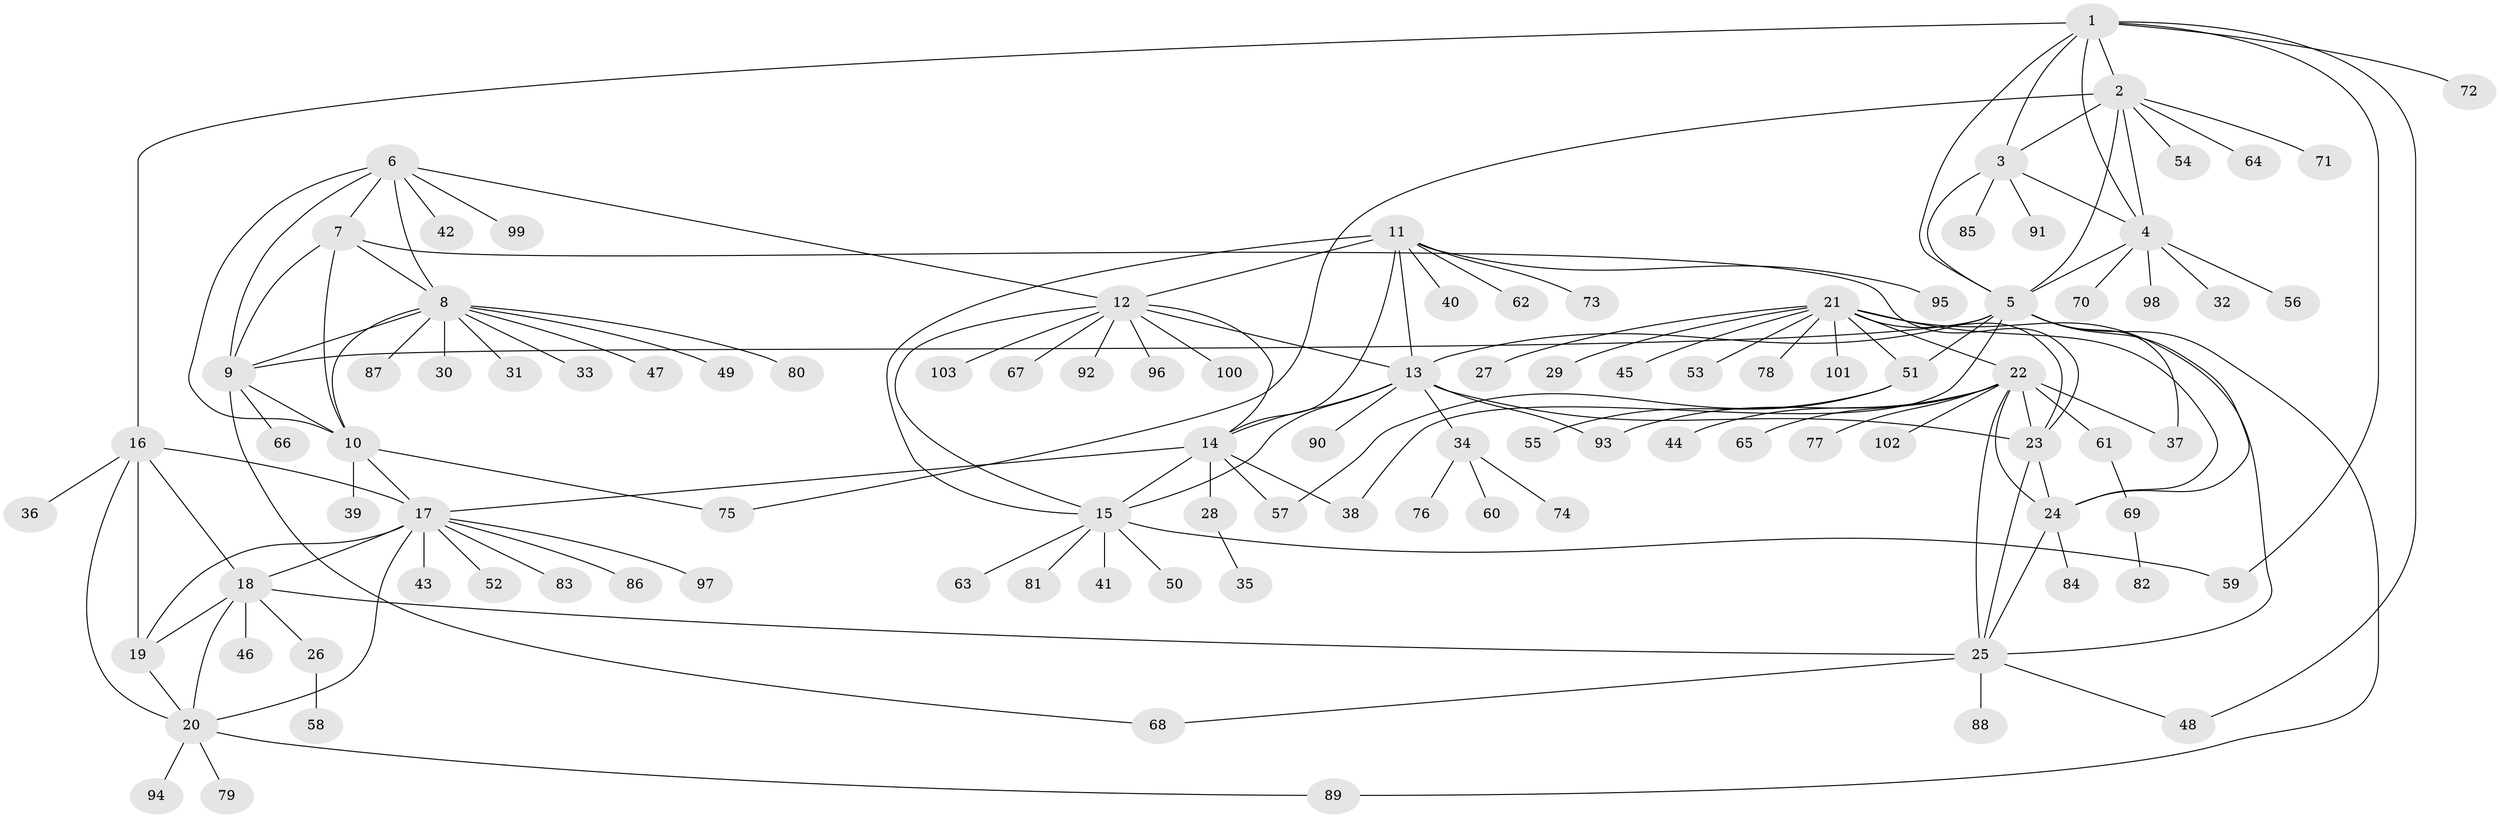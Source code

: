 // Generated by graph-tools (version 1.1) at 2025/26/03/09/25 03:26:46]
// undirected, 103 vertices, 148 edges
graph export_dot {
graph [start="1"]
  node [color=gray90,style=filled];
  1;
  2;
  3;
  4;
  5;
  6;
  7;
  8;
  9;
  10;
  11;
  12;
  13;
  14;
  15;
  16;
  17;
  18;
  19;
  20;
  21;
  22;
  23;
  24;
  25;
  26;
  27;
  28;
  29;
  30;
  31;
  32;
  33;
  34;
  35;
  36;
  37;
  38;
  39;
  40;
  41;
  42;
  43;
  44;
  45;
  46;
  47;
  48;
  49;
  50;
  51;
  52;
  53;
  54;
  55;
  56;
  57;
  58;
  59;
  60;
  61;
  62;
  63;
  64;
  65;
  66;
  67;
  68;
  69;
  70;
  71;
  72;
  73;
  74;
  75;
  76;
  77;
  78;
  79;
  80;
  81;
  82;
  83;
  84;
  85;
  86;
  87;
  88;
  89;
  90;
  91;
  92;
  93;
  94;
  95;
  96;
  97;
  98;
  99;
  100;
  101;
  102;
  103;
  1 -- 2;
  1 -- 3;
  1 -- 4;
  1 -- 5;
  1 -- 16;
  1 -- 48;
  1 -- 59;
  1 -- 72;
  2 -- 3;
  2 -- 4;
  2 -- 5;
  2 -- 54;
  2 -- 64;
  2 -- 71;
  2 -- 75;
  3 -- 4;
  3 -- 5;
  3 -- 85;
  3 -- 91;
  4 -- 5;
  4 -- 32;
  4 -- 56;
  4 -- 70;
  4 -- 98;
  5 -- 9;
  5 -- 13;
  5 -- 24;
  5 -- 37;
  5 -- 38;
  5 -- 51;
  5 -- 89;
  6 -- 7;
  6 -- 8;
  6 -- 9;
  6 -- 10;
  6 -- 12;
  6 -- 42;
  6 -- 99;
  7 -- 8;
  7 -- 9;
  7 -- 10;
  7 -- 23;
  8 -- 9;
  8 -- 10;
  8 -- 30;
  8 -- 31;
  8 -- 33;
  8 -- 47;
  8 -- 49;
  8 -- 80;
  8 -- 87;
  9 -- 10;
  9 -- 66;
  9 -- 68;
  10 -- 17;
  10 -- 39;
  10 -- 75;
  11 -- 12;
  11 -- 13;
  11 -- 14;
  11 -- 15;
  11 -- 40;
  11 -- 62;
  11 -- 73;
  11 -- 95;
  12 -- 13;
  12 -- 14;
  12 -- 15;
  12 -- 67;
  12 -- 92;
  12 -- 96;
  12 -- 100;
  12 -- 103;
  13 -- 14;
  13 -- 15;
  13 -- 23;
  13 -- 34;
  13 -- 90;
  13 -- 93;
  14 -- 15;
  14 -- 17;
  14 -- 28;
  14 -- 38;
  14 -- 57;
  15 -- 41;
  15 -- 50;
  15 -- 59;
  15 -- 63;
  15 -- 81;
  16 -- 17;
  16 -- 18;
  16 -- 19;
  16 -- 20;
  16 -- 36;
  17 -- 18;
  17 -- 19;
  17 -- 20;
  17 -- 43;
  17 -- 52;
  17 -- 83;
  17 -- 86;
  17 -- 97;
  18 -- 19;
  18 -- 20;
  18 -- 25;
  18 -- 26;
  18 -- 46;
  19 -- 20;
  20 -- 79;
  20 -- 89;
  20 -- 94;
  21 -- 22;
  21 -- 23;
  21 -- 24;
  21 -- 25;
  21 -- 27;
  21 -- 29;
  21 -- 45;
  21 -- 51;
  21 -- 53;
  21 -- 78;
  21 -- 101;
  22 -- 23;
  22 -- 24;
  22 -- 25;
  22 -- 37;
  22 -- 44;
  22 -- 61;
  22 -- 65;
  22 -- 77;
  22 -- 93;
  22 -- 102;
  23 -- 24;
  23 -- 25;
  24 -- 25;
  24 -- 84;
  25 -- 48;
  25 -- 68;
  25 -- 88;
  26 -- 58;
  28 -- 35;
  34 -- 60;
  34 -- 74;
  34 -- 76;
  51 -- 55;
  51 -- 57;
  61 -- 69;
  69 -- 82;
}

